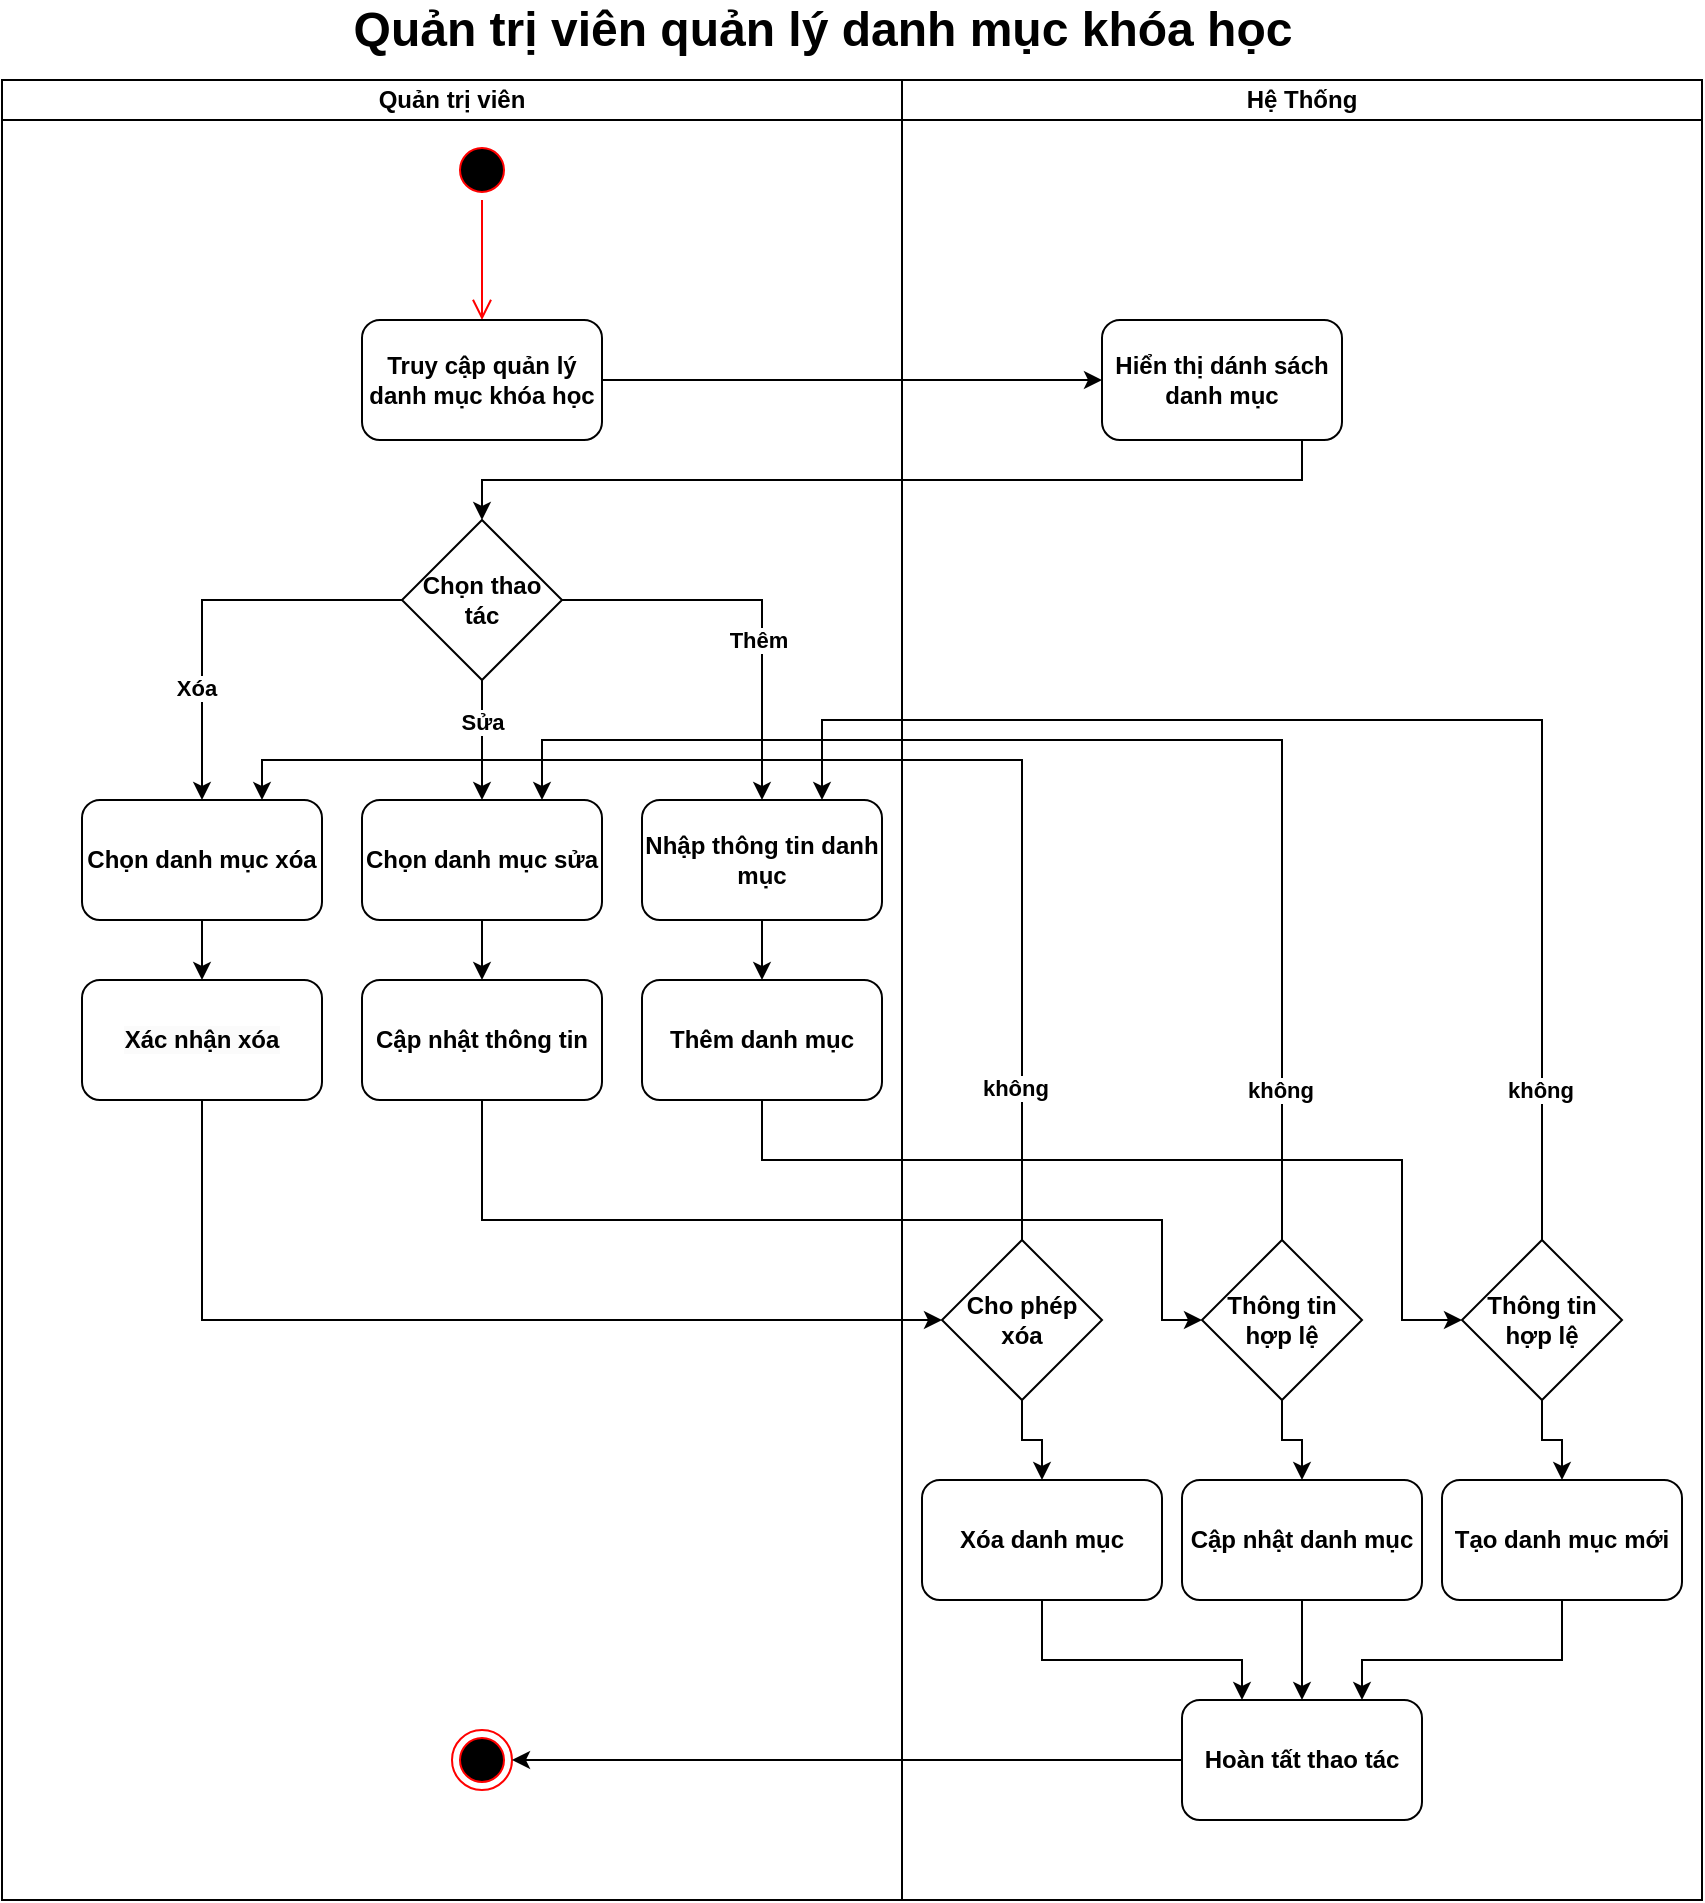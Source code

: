 <mxfile version="26.1.0">
  <diagram name="Page-1" id="PirG7PDnOCgjuSCYCtec">
    <mxGraphModel dx="1678" dy="888" grid="1" gridSize="10" guides="1" tooltips="1" connect="1" arrows="1" fold="1" page="1" pageScale="1" pageWidth="850" pageHeight="1100" math="0" shadow="0">
      <root>
        <mxCell id="0" />
        <mxCell id="1" parent="0" />
        <mxCell id="mJtRT-GkZFFYXC2_Ev-O-1" value="Quản trị viên" style="swimlane;startSize=20;whiteSpace=wrap;html=1;fontStyle=1" vertex="1" parent="1">
          <mxGeometry y="140" width="450" height="910" as="geometry" />
        </mxCell>
        <mxCell id="mJtRT-GkZFFYXC2_Ev-O-2" value="" style="ellipse;html=1;shape=startState;fillColor=#000000;strokeColor=#ff0000;fontStyle=1" vertex="1" parent="mJtRT-GkZFFYXC2_Ev-O-1">
          <mxGeometry x="225" y="30" width="30" height="30" as="geometry" />
        </mxCell>
        <mxCell id="mJtRT-GkZFFYXC2_Ev-O-3" value="" style="edgeStyle=orthogonalEdgeStyle;html=1;verticalAlign=bottom;endArrow=open;endSize=8;strokeColor=#ff0000;rounded=0;fontStyle=1;entryX=0.5;entryY=0;entryDx=0;entryDy=0;" edge="1" parent="mJtRT-GkZFFYXC2_Ev-O-1" source="mJtRT-GkZFFYXC2_Ev-O-2" target="mJtRT-GkZFFYXC2_Ev-O-37">
          <mxGeometry relative="1" as="geometry">
            <mxPoint x="185" y="120" as="targetPoint" />
            <Array as="points" />
          </mxGeometry>
        </mxCell>
        <mxCell id="mJtRT-GkZFFYXC2_Ev-O-53" style="edgeStyle=orthogonalEdgeStyle;rounded=0;orthogonalLoop=1;jettySize=auto;html=1;fontStyle=1" edge="1" parent="mJtRT-GkZFFYXC2_Ev-O-1" source="mJtRT-GkZFFYXC2_Ev-O-48" target="mJtRT-GkZFFYXC2_Ev-O-49">
          <mxGeometry relative="1" as="geometry" />
        </mxCell>
        <mxCell id="mJtRT-GkZFFYXC2_Ev-O-65" value="Xóa" style="edgeLabel;html=1;align=center;verticalAlign=middle;resizable=0;points=[];fontStyle=1" vertex="1" connectable="0" parent="mJtRT-GkZFFYXC2_Ev-O-53">
          <mxGeometry x="0.433" y="-3" relative="1" as="geometry">
            <mxPoint as="offset" />
          </mxGeometry>
        </mxCell>
        <mxCell id="mJtRT-GkZFFYXC2_Ev-O-54" style="edgeStyle=orthogonalEdgeStyle;rounded=0;orthogonalLoop=1;jettySize=auto;html=1;fontStyle=1" edge="1" parent="mJtRT-GkZFFYXC2_Ev-O-1" source="mJtRT-GkZFFYXC2_Ev-O-48" target="mJtRT-GkZFFYXC2_Ev-O-50">
          <mxGeometry relative="1" as="geometry" />
        </mxCell>
        <mxCell id="mJtRT-GkZFFYXC2_Ev-O-66" value="Sửa" style="edgeLabel;html=1;align=center;verticalAlign=middle;resizable=0;points=[];fontStyle=1" vertex="1" connectable="0" parent="mJtRT-GkZFFYXC2_Ev-O-54">
          <mxGeometry x="0.444" y="-3" relative="1" as="geometry">
            <mxPoint x="3" y="-23" as="offset" />
          </mxGeometry>
        </mxCell>
        <mxCell id="mJtRT-GkZFFYXC2_Ev-O-56" style="edgeStyle=orthogonalEdgeStyle;rounded=0;orthogonalLoop=1;jettySize=auto;html=1;fontStyle=1" edge="1" parent="mJtRT-GkZFFYXC2_Ev-O-1" source="mJtRT-GkZFFYXC2_Ev-O-48" target="mJtRT-GkZFFYXC2_Ev-O-51">
          <mxGeometry relative="1" as="geometry" />
        </mxCell>
        <mxCell id="mJtRT-GkZFFYXC2_Ev-O-67" value="Thêm" style="edgeLabel;html=1;align=center;verticalAlign=middle;resizable=0;points=[];fontStyle=1" vertex="1" connectable="0" parent="mJtRT-GkZFFYXC2_Ev-O-56">
          <mxGeometry x="0.215" y="-2" relative="1" as="geometry">
            <mxPoint y="-2" as="offset" />
          </mxGeometry>
        </mxCell>
        <mxCell id="mJtRT-GkZFFYXC2_Ev-O-48" value="Chọn thao tác" style="rhombus;whiteSpace=wrap;html=1;fontStyle=1" vertex="1" parent="mJtRT-GkZFFYXC2_Ev-O-1">
          <mxGeometry x="200" y="220" width="80" height="80" as="geometry" />
        </mxCell>
        <mxCell id="mJtRT-GkZFFYXC2_Ev-O-60" style="edgeStyle=orthogonalEdgeStyle;rounded=0;orthogonalLoop=1;jettySize=auto;html=1;fontStyle=1" edge="1" parent="mJtRT-GkZFFYXC2_Ev-O-1" source="mJtRT-GkZFFYXC2_Ev-O-49" target="mJtRT-GkZFFYXC2_Ev-O-58">
          <mxGeometry relative="1" as="geometry" />
        </mxCell>
        <mxCell id="mJtRT-GkZFFYXC2_Ev-O-49" value="Chọn danh mục xóa" style="rounded=1;whiteSpace=wrap;html=1;fontStyle=1" vertex="1" parent="mJtRT-GkZFFYXC2_Ev-O-1">
          <mxGeometry x="40" y="360" width="120" height="60" as="geometry" />
        </mxCell>
        <mxCell id="mJtRT-GkZFFYXC2_Ev-O-63" style="edgeStyle=orthogonalEdgeStyle;rounded=0;orthogonalLoop=1;jettySize=auto;html=1;fontStyle=1" edge="1" parent="mJtRT-GkZFFYXC2_Ev-O-1" source="mJtRT-GkZFFYXC2_Ev-O-50" target="mJtRT-GkZFFYXC2_Ev-O-62">
          <mxGeometry relative="1" as="geometry" />
        </mxCell>
        <mxCell id="mJtRT-GkZFFYXC2_Ev-O-50" value="Chọn danh mục sửa" style="rounded=1;whiteSpace=wrap;html=1;fontStyle=1" vertex="1" parent="mJtRT-GkZFFYXC2_Ev-O-1">
          <mxGeometry x="180" y="360" width="120" height="60" as="geometry" />
        </mxCell>
        <mxCell id="mJtRT-GkZFFYXC2_Ev-O-70" style="edgeStyle=orthogonalEdgeStyle;rounded=0;orthogonalLoop=1;jettySize=auto;html=1;fontStyle=1" edge="1" parent="mJtRT-GkZFFYXC2_Ev-O-1" source="mJtRT-GkZFFYXC2_Ev-O-51" target="mJtRT-GkZFFYXC2_Ev-O-69">
          <mxGeometry relative="1" as="geometry" />
        </mxCell>
        <mxCell id="mJtRT-GkZFFYXC2_Ev-O-51" value="Nhập thông tin danh mục" style="rounded=1;whiteSpace=wrap;html=1;fontStyle=1" vertex="1" parent="mJtRT-GkZFFYXC2_Ev-O-1">
          <mxGeometry x="320" y="360" width="120" height="60" as="geometry" />
        </mxCell>
        <mxCell id="mJtRT-GkZFFYXC2_Ev-O-37" value="Truy cập quản lý danh mục khóa học" style="rounded=1;whiteSpace=wrap;html=1;fontStyle=1" vertex="1" parent="mJtRT-GkZFFYXC2_Ev-O-1">
          <mxGeometry x="180" y="120" width="120" height="60" as="geometry" />
        </mxCell>
        <mxCell id="mJtRT-GkZFFYXC2_Ev-O-58" value="&lt;span style=&quot;color: rgb(0, 0, 0); font-family: Helvetica; font-size: 12px; font-style: normal; font-variant-ligatures: normal; font-variant-caps: normal; letter-spacing: normal; orphans: 2; text-align: center; text-indent: 0px; text-transform: none; widows: 2; word-spacing: 0px; -webkit-text-stroke-width: 0px; white-space: normal; background-color: rgb(251, 251, 251); text-decoration-thickness: initial; text-decoration-style: initial; text-decoration-color: initial; float: none; display: inline !important;&quot;&gt;Xác nhận xóa&lt;/span&gt;" style="rounded=1;whiteSpace=wrap;html=1;fontStyle=1" vertex="1" parent="mJtRT-GkZFFYXC2_Ev-O-1">
          <mxGeometry x="40" y="450" width="120" height="60" as="geometry" />
        </mxCell>
        <mxCell id="mJtRT-GkZFFYXC2_Ev-O-62" value="Cập nhật thông tin" style="rounded=1;whiteSpace=wrap;html=1;fontStyle=1" vertex="1" parent="mJtRT-GkZFFYXC2_Ev-O-1">
          <mxGeometry x="180" y="450" width="120" height="60" as="geometry" />
        </mxCell>
        <mxCell id="mJtRT-GkZFFYXC2_Ev-O-69" value="Thêm danh mục" style="rounded=1;whiteSpace=wrap;html=1;fontStyle=1" vertex="1" parent="mJtRT-GkZFFYXC2_Ev-O-1">
          <mxGeometry x="320" y="450" width="120" height="60" as="geometry" />
        </mxCell>
        <mxCell id="mJtRT-GkZFFYXC2_Ev-O-100" value="" style="ellipse;html=1;shape=endState;fillColor=#000000;strokeColor=#ff0000;fontStyle=1" vertex="1" parent="mJtRT-GkZFFYXC2_Ev-O-1">
          <mxGeometry x="225" y="825" width="30" height="30" as="geometry" />
        </mxCell>
        <mxCell id="mJtRT-GkZFFYXC2_Ev-O-20" value="Hệ Thống" style="swimlane;startSize=20;whiteSpace=wrap;html=1;fontStyle=1" vertex="1" parent="1">
          <mxGeometry x="450" y="140" width="400" height="910" as="geometry" />
        </mxCell>
        <mxCell id="mJtRT-GkZFFYXC2_Ev-O-21" value="Hiển thị dánh sách danh mục" style="rounded=1;whiteSpace=wrap;html=1;fontStyle=1" vertex="1" parent="mJtRT-GkZFFYXC2_Ev-O-20">
          <mxGeometry x="100" y="120" width="120" height="60" as="geometry" />
        </mxCell>
        <mxCell id="mJtRT-GkZFFYXC2_Ev-O-89" style="edgeStyle=orthogonalEdgeStyle;rounded=0;orthogonalLoop=1;jettySize=auto;html=1;fontStyle=1" edge="1" parent="mJtRT-GkZFFYXC2_Ev-O-20" source="mJtRT-GkZFFYXC2_Ev-O-72" target="mJtRT-GkZFFYXC2_Ev-O-86">
          <mxGeometry relative="1" as="geometry" />
        </mxCell>
        <mxCell id="mJtRT-GkZFFYXC2_Ev-O-72" value="Cho phép xóa" style="rhombus;whiteSpace=wrap;html=1;fontStyle=1" vertex="1" parent="mJtRT-GkZFFYXC2_Ev-O-20">
          <mxGeometry x="20" y="580" width="80" height="80" as="geometry" />
        </mxCell>
        <mxCell id="mJtRT-GkZFFYXC2_Ev-O-90" style="edgeStyle=orthogonalEdgeStyle;rounded=0;orthogonalLoop=1;jettySize=auto;html=1;fontStyle=1" edge="1" parent="mJtRT-GkZFFYXC2_Ev-O-20" source="mJtRT-GkZFFYXC2_Ev-O-73" target="mJtRT-GkZFFYXC2_Ev-O-87">
          <mxGeometry relative="1" as="geometry" />
        </mxCell>
        <mxCell id="mJtRT-GkZFFYXC2_Ev-O-73" value="Thông tin hợp lệ" style="rhombus;whiteSpace=wrap;html=1;fontStyle=1" vertex="1" parent="mJtRT-GkZFFYXC2_Ev-O-20">
          <mxGeometry x="150" y="580" width="80" height="80" as="geometry" />
        </mxCell>
        <mxCell id="mJtRT-GkZFFYXC2_Ev-O-91" style="edgeStyle=orthogonalEdgeStyle;rounded=0;orthogonalLoop=1;jettySize=auto;html=1;entryX=0.5;entryY=0;entryDx=0;entryDy=0;fontStyle=1" edge="1" parent="mJtRT-GkZFFYXC2_Ev-O-20" source="mJtRT-GkZFFYXC2_Ev-O-74" target="mJtRT-GkZFFYXC2_Ev-O-88">
          <mxGeometry relative="1" as="geometry" />
        </mxCell>
        <mxCell id="mJtRT-GkZFFYXC2_Ev-O-74" value="Thông tin hợp lệ" style="rhombus;whiteSpace=wrap;html=1;fontStyle=1" vertex="1" parent="mJtRT-GkZFFYXC2_Ev-O-20">
          <mxGeometry x="280" y="580" width="80" height="80" as="geometry" />
        </mxCell>
        <mxCell id="mJtRT-GkZFFYXC2_Ev-O-79" value="Hoàn tất thao tác" style="rounded=1;whiteSpace=wrap;html=1;fontStyle=1" vertex="1" parent="mJtRT-GkZFFYXC2_Ev-O-20">
          <mxGeometry x="140" y="810" width="120" height="60" as="geometry" />
        </mxCell>
        <mxCell id="mJtRT-GkZFFYXC2_Ev-O-95" style="edgeStyle=orthogonalEdgeStyle;rounded=0;orthogonalLoop=1;jettySize=auto;html=1;entryX=0.25;entryY=0;entryDx=0;entryDy=0;fontStyle=1" edge="1" parent="mJtRT-GkZFFYXC2_Ev-O-20" source="mJtRT-GkZFFYXC2_Ev-O-86" target="mJtRT-GkZFFYXC2_Ev-O-79">
          <mxGeometry relative="1" as="geometry">
            <Array as="points">
              <mxPoint x="70" y="790" />
              <mxPoint x="170" y="790" />
            </Array>
          </mxGeometry>
        </mxCell>
        <mxCell id="mJtRT-GkZFFYXC2_Ev-O-86" value="Xóa danh mục" style="rounded=1;whiteSpace=wrap;html=1;fontStyle=1" vertex="1" parent="mJtRT-GkZFFYXC2_Ev-O-20">
          <mxGeometry x="10" y="700" width="120" height="60" as="geometry" />
        </mxCell>
        <mxCell id="mJtRT-GkZFFYXC2_Ev-O-96" style="edgeStyle=orthogonalEdgeStyle;rounded=0;orthogonalLoop=1;jettySize=auto;html=1;fontStyle=1" edge="1" parent="mJtRT-GkZFFYXC2_Ev-O-20" source="mJtRT-GkZFFYXC2_Ev-O-87" target="mJtRT-GkZFFYXC2_Ev-O-79">
          <mxGeometry relative="1" as="geometry" />
        </mxCell>
        <mxCell id="mJtRT-GkZFFYXC2_Ev-O-87" value="Cập nhật danh mục" style="rounded=1;whiteSpace=wrap;html=1;fontStyle=1" vertex="1" parent="mJtRT-GkZFFYXC2_Ev-O-20">
          <mxGeometry x="140" y="700" width="120" height="60" as="geometry" />
        </mxCell>
        <mxCell id="mJtRT-GkZFFYXC2_Ev-O-99" style="edgeStyle=orthogonalEdgeStyle;rounded=0;orthogonalLoop=1;jettySize=auto;html=1;entryX=0.75;entryY=0;entryDx=0;entryDy=0;fontStyle=1" edge="1" parent="mJtRT-GkZFFYXC2_Ev-O-20" source="mJtRT-GkZFFYXC2_Ev-O-88" target="mJtRT-GkZFFYXC2_Ev-O-79">
          <mxGeometry relative="1" as="geometry">
            <Array as="points">
              <mxPoint x="330" y="790" />
              <mxPoint x="230" y="790" />
            </Array>
          </mxGeometry>
        </mxCell>
        <mxCell id="mJtRT-GkZFFYXC2_Ev-O-88" value="Tạo danh mục mới" style="rounded=1;whiteSpace=wrap;html=1;fontStyle=1" vertex="1" parent="mJtRT-GkZFFYXC2_Ev-O-20">
          <mxGeometry x="270" y="700" width="120" height="60" as="geometry" />
        </mxCell>
        <mxCell id="mJtRT-GkZFFYXC2_Ev-O-35" value="&lt;span style=&quot;font-size: 24px;&quot;&gt;Quản trị viên quản lý danh mục khóa học&lt;/span&gt;" style="text;html=1;align=center;verticalAlign=middle;whiteSpace=wrap;rounded=0;fontStyle=1" vertex="1" parent="1">
          <mxGeometry x="140" y="100" width="541" height="30" as="geometry" />
        </mxCell>
        <mxCell id="mJtRT-GkZFFYXC2_Ev-O-36" style="edgeStyle=orthogonalEdgeStyle;rounded=0;orthogonalLoop=1;jettySize=auto;html=1;entryX=0;entryY=0.5;entryDx=0;entryDy=0;fontStyle=1" edge="1" parent="1" source="mJtRT-GkZFFYXC2_Ev-O-37" target="mJtRT-GkZFFYXC2_Ev-O-21">
          <mxGeometry relative="1" as="geometry" />
        </mxCell>
        <mxCell id="mJtRT-GkZFFYXC2_Ev-O-47" style="edgeStyle=orthogonalEdgeStyle;rounded=0;orthogonalLoop=1;jettySize=auto;html=1;fontStyle=1;entryX=0.5;entryY=0;entryDx=0;entryDy=0;" edge="1" parent="1" source="mJtRT-GkZFFYXC2_Ev-O-21" target="mJtRT-GkZFFYXC2_Ev-O-48">
          <mxGeometry relative="1" as="geometry">
            <mxPoint x="185" y="380.0" as="targetPoint" />
            <Array as="points">
              <mxPoint x="650" y="340" />
              <mxPoint x="240" y="340" />
            </Array>
          </mxGeometry>
        </mxCell>
        <mxCell id="mJtRT-GkZFFYXC2_Ev-O-75" style="edgeStyle=orthogonalEdgeStyle;rounded=0;orthogonalLoop=1;jettySize=auto;html=1;entryX=0;entryY=0.5;entryDx=0;entryDy=0;fontStyle=1" edge="1" parent="1" source="mJtRT-GkZFFYXC2_Ev-O-58" target="mJtRT-GkZFFYXC2_Ev-O-72">
          <mxGeometry relative="1" as="geometry">
            <Array as="points">
              <mxPoint x="100" y="760" />
            </Array>
          </mxGeometry>
        </mxCell>
        <mxCell id="mJtRT-GkZFFYXC2_Ev-O-77" style="edgeStyle=orthogonalEdgeStyle;rounded=0;orthogonalLoop=1;jettySize=auto;html=1;entryX=0.75;entryY=0;entryDx=0;entryDy=0;fontStyle=1" edge="1" parent="1" source="mJtRT-GkZFFYXC2_Ev-O-72" target="mJtRT-GkZFFYXC2_Ev-O-49">
          <mxGeometry relative="1" as="geometry">
            <Array as="points">
              <mxPoint x="510" y="480" />
              <mxPoint x="130" y="480" />
            </Array>
          </mxGeometry>
        </mxCell>
        <mxCell id="mJtRT-GkZFFYXC2_Ev-O-78" value="không&amp;nbsp;" style="edgeLabel;html=1;align=center;verticalAlign=middle;resizable=0;points=[];fontStyle=1" vertex="1" connectable="0" parent="mJtRT-GkZFFYXC2_Ev-O-77">
          <mxGeometry x="-0.762" y="2" relative="1" as="geometry">
            <mxPoint as="offset" />
          </mxGeometry>
        </mxCell>
        <mxCell id="mJtRT-GkZFFYXC2_Ev-O-80" style="edgeStyle=orthogonalEdgeStyle;rounded=0;orthogonalLoop=1;jettySize=auto;html=1;entryX=0.75;entryY=0;entryDx=0;entryDy=0;fontStyle=1" edge="1" parent="1" source="mJtRT-GkZFFYXC2_Ev-O-73" target="mJtRT-GkZFFYXC2_Ev-O-50">
          <mxGeometry relative="1" as="geometry">
            <Array as="points">
              <mxPoint x="640" y="470" />
              <mxPoint x="270" y="470" />
            </Array>
          </mxGeometry>
        </mxCell>
        <mxCell id="mJtRT-GkZFFYXC2_Ev-O-81" value="không" style="edgeLabel;html=1;align=center;verticalAlign=middle;resizable=0;points=[];fontStyle=1" vertex="1" connectable="0" parent="mJtRT-GkZFFYXC2_Ev-O-80">
          <mxGeometry x="-0.769" y="1" relative="1" as="geometry">
            <mxPoint as="offset" />
          </mxGeometry>
        </mxCell>
        <mxCell id="mJtRT-GkZFFYXC2_Ev-O-82" style="edgeStyle=orthogonalEdgeStyle;rounded=0;orthogonalLoop=1;jettySize=auto;html=1;entryX=0.75;entryY=0;entryDx=0;entryDy=0;fontStyle=1" edge="1" parent="1" source="mJtRT-GkZFFYXC2_Ev-O-74" target="mJtRT-GkZFFYXC2_Ev-O-51">
          <mxGeometry relative="1" as="geometry">
            <Array as="points">
              <mxPoint x="770" y="460" />
              <mxPoint x="410" y="460" />
            </Array>
          </mxGeometry>
        </mxCell>
        <mxCell id="mJtRT-GkZFFYXC2_Ev-O-83" value="không" style="edgeLabel;html=1;align=center;verticalAlign=middle;resizable=0;points=[];fontStyle=1" vertex="1" connectable="0" parent="mJtRT-GkZFFYXC2_Ev-O-82">
          <mxGeometry x="-0.773" y="1" relative="1" as="geometry">
            <mxPoint as="offset" />
          </mxGeometry>
        </mxCell>
        <mxCell id="mJtRT-GkZFFYXC2_Ev-O-84" style="edgeStyle=orthogonalEdgeStyle;rounded=0;orthogonalLoop=1;jettySize=auto;html=1;entryX=0;entryY=0.5;entryDx=0;entryDy=0;fontStyle=1" edge="1" parent="1" source="mJtRT-GkZFFYXC2_Ev-O-62" target="mJtRT-GkZFFYXC2_Ev-O-73">
          <mxGeometry relative="1" as="geometry">
            <Array as="points">
              <mxPoint x="240" y="710" />
              <mxPoint x="580" y="710" />
              <mxPoint x="580" y="760" />
            </Array>
          </mxGeometry>
        </mxCell>
        <mxCell id="mJtRT-GkZFFYXC2_Ev-O-85" style="edgeStyle=orthogonalEdgeStyle;rounded=0;orthogonalLoop=1;jettySize=auto;html=1;entryX=0;entryY=0.5;entryDx=0;entryDy=0;fontStyle=1" edge="1" parent="1" source="mJtRT-GkZFFYXC2_Ev-O-69" target="mJtRT-GkZFFYXC2_Ev-O-74">
          <mxGeometry relative="1" as="geometry">
            <Array as="points">
              <mxPoint x="380" y="680" />
              <mxPoint x="700" y="680" />
              <mxPoint x="700" y="760" />
            </Array>
          </mxGeometry>
        </mxCell>
        <mxCell id="mJtRT-GkZFFYXC2_Ev-O-101" style="edgeStyle=orthogonalEdgeStyle;rounded=0;orthogonalLoop=1;jettySize=auto;html=1;entryX=1;entryY=0.5;entryDx=0;entryDy=0;fontStyle=1" edge="1" parent="1" source="mJtRT-GkZFFYXC2_Ev-O-79" target="mJtRT-GkZFFYXC2_Ev-O-100">
          <mxGeometry relative="1" as="geometry" />
        </mxCell>
      </root>
    </mxGraphModel>
  </diagram>
</mxfile>
